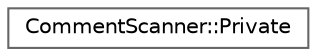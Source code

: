 digraph "Graphical Class Hierarchy"
{
 // INTERACTIVE_SVG=YES
 // LATEX_PDF_SIZE
  bgcolor="transparent";
  edge [fontname=Helvetica,fontsize=10,labelfontname=Helvetica,labelfontsize=10];
  node [fontname=Helvetica,fontsize=10,shape=box,height=0.2,width=0.4];
  rankdir="LR";
  Node0 [label="CommentScanner::Private",height=0.2,width=0.4,color="grey40", fillcolor="white", style="filled",URL="$da/d25/struct_comment_scanner_1_1_private.html",tooltip=" "];
}
